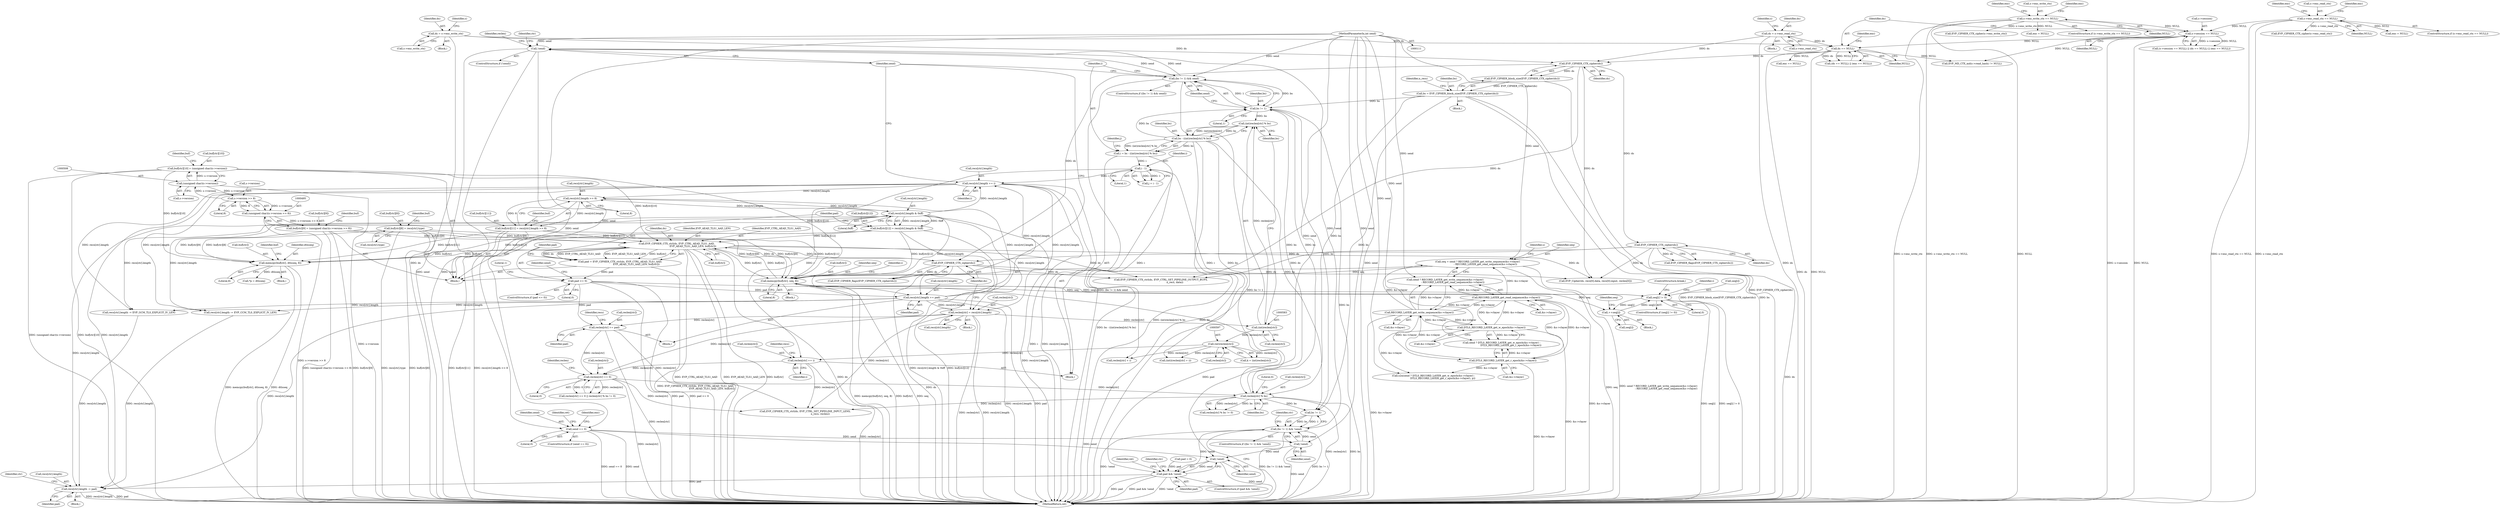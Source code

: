 digraph "0_openssl_4ad93618d26a3ea23d36ad5498ff4f59eff3a4d2_2@API" {
"1000634" [label="(Call,!send)"];
"1000571" [label="(Call,(bs != 1) && send)"];
"1000572" [label="(Call,bs != 1)"];
"1000579" [label="(Call,bs - ((int)reclen[ctr] % bs))"];
"1000581" [label="(Call,(int)reclen[ctr] % bs)"];
"1000582" [label="(Call,(int)reclen[ctr])"];
"1000381" [label="(Call,reclen[ctr] = recs[ctr].length)"];
"1000562" [label="(Call,recs[ctr].length += pad)"];
"1000548" [label="(Call,pad <= 0)"];
"1000538" [label="(Call,pad = EVP_CIPHER_CTX_ctrl(ds, EVP_CTRL_AEAD_TLS1_AAD,\n                                          EVP_AEAD_TLS1_AAD_LEN, buf[ctr]))"];
"1000540" [label="(Call,EVP_CIPHER_CTX_ctrl(ds, EVP_CTRL_AEAD_TLS1_AAD,\n                                          EVP_AEAD_TLS1_AAD_LEN, buf[ctr]))"];
"1000393" [label="(Call,EVP_CIPHER_CTX_cipher(ds))"];
"1000350" [label="(Call,EVP_CIPHER_CTX_cipher(ds))"];
"1000298" [label="(Call,ds == NULL)"];
"1000159" [label="(Call,ds = s->enc_write_ctx)"];
"1000269" [label="(Call,ds = s->enc_read_ctx)"];
"1000292" [label="(Call,s->session == NULL)"];
"1000165" [label="(Call,s->enc_write_ctx == NULL)"];
"1000275" [label="(Call,s->enc_read_ctx == NULL)"];
"1000361" [label="(Call,EVP_CIPHER_CTX_cipher(ds))"];
"1000512" [label="(Call,buf[ctr][11] = recs[ctr].length >> 8)"];
"1000518" [label="(Call,recs[ctr].length >> 8)"];
"1000626" [label="(Call,recs[ctr].length += i)"];
"1000590" [label="(Call,i - 1)"];
"1000577" [label="(Call,i = bs - ((int)reclen[ctr] % bs))"];
"1000531" [label="(Call,recs[ctr].length & 0xff)"];
"1000501" [label="(Call,buf[ctr][10] = (unsigned char)(s->version))"];
"1000507" [label="(Call,(unsigned char)(s->version))"];
"1000496" [label="(Call,s->version >> 8)"];
"1000525" [label="(Call,buf[ctr][12] = recs[ctr].length & 0xff)"];
"1000450" [label="(Call,memcpy(buf[ctr], seq, 8))"];
"1000488" [label="(Call,buf[ctr][9] = (unsigned char)(s->version >> 8))"];
"1000494" [label="(Call,(unsigned char)(s->version >> 8))"];
"1000477" [label="(Call,buf[ctr][8] = recs[ctr].type)"];
"1000471" [label="(Call,seq[i] != 0)"];
"1000466" [label="(Call,++seq[i])"];
"1000398" [label="(Call,seq = send ? RECORD_LAYER_get_write_sequence(&s->rlayer)\n                    : RECORD_LAYER_get_read_sequence(&s->rlayer))"];
"1000115" [label="(MethodParameterIn,int send)"];
"1000402" [label="(Call,RECORD_LAYER_get_write_sequence(&s->rlayer))"];
"1000407" [label="(Call,RECORD_LAYER_get_read_sequence(&s->rlayer))"];
"1000424" [label="(Call,DTLS_RECORD_LAYER_get_w_epoch(&s->rlayer))"];
"1000429" [label="(Call,DTLS_RECORD_LAYER_get_r_epoch(&s->rlayer))"];
"1000442" [label="(Call,memcpy(buf[ctr], dtlsseq, 8))"];
"1000347" [label="(Call,bs = EVP_CIPHER_block_size(EVP_CIPHER_CTX_cipher(ds)))"];
"1000349" [label="(Call,EVP_CIPHER_block_size(EVP_CIPHER_CTX_cipher(ds)))"];
"1000645" [label="(Call,reclen[ctr] % bs)"];
"1000639" [label="(Call,reclen[ctr] == 0)"];
"1000621" [label="(Call,reclen[ctr] += i)"];
"1000596" [label="(Call,(int)reclen[ctr])"];
"1000557" [label="(Call,reclen[ctr] += pad)"];
"1000634" [label="(Call,!send)"];
"1000766" [label="(Call,send == 0)"];
"1000870" [label="(Call,!send)"];
"1000866" [label="(Call,(bs != 1) && !send)"];
"1000910" [label="(Call,pad && !send)"];
"1000925" [label="(Call,recs[ctr].length -= pad)"];
"1000912" [label="(Call,!send)"];
"1000866" [label="(Call,(bs != 1) && !send)"];
"1000568" [label="(Identifier,pad)"];
"1000494" [label="(Call,(unsigned char)(s->version >> 8))"];
"1000297" [label="(Call,(ds == NULL) || (enc == NULL))"];
"1000911" [label="(Identifier,pad)"];
"1000647" [label="(Identifier,reclen)"];
"1000633" [label="(ControlStructure,if (!send))"];
"1000349" [label="(Call,EVP_CIPHER_block_size(EVP_CIPHER_CTX_cipher(ds)))"];
"1000488" [label="(Call,buf[ctr][9] = (unsigned char)(s->version >> 8))"];
"1000931" [label="(Identifier,pad)"];
"1000587" [label="(Identifier,bs)"];
"1000540" [label="(Call,EVP_CIPHER_CTX_ctrl(ds, EVP_CTRL_AEAD_TLS1_AAD,\n                                          EVP_AEAD_TLS1_AAD_LEN, buf[ctr]))"];
"1000575" [label="(Identifier,send)"];
"1000177" [label="(Identifier,enc)"];
"1000115" [label="(MethodParameterIn,int send)"];
"1000524" [label="(Literal,8)"];
"1000509" [label="(Call,s->version)"];
"1000398" [label="(Call,seq = send ? RECORD_LAYER_get_write_sequence(&s->rlayer)\n                    : RECORD_LAYER_get_read_sequence(&s->rlayer))"];
"1000502" [label="(Call,buf[ctr][10])"];
"1000449" [label="(Block,)"];
"1000876" [label="(Identifier,ctr)"];
"1000348" [label="(Identifier,bs)"];
"1000596" [label="(Call,(int)reclen[ctr])"];
"1000354" [label="(Identifier,n_recs)"];
"1000549" [label="(Identifier,pad)"];
"1000556" [label="(Block,)"];
"1000496" [label="(Call,s->version >> 8)"];
"1000838" [label="(Call,recs[ctr].length -= EVP_CCM_TLS_EXPLICIT_IV_LEN)"];
"1000557" [label="(Call,reclen[ctr] += pad)"];
"1000925" [label="(Call,recs[ctr].length -= pad)"];
"1000293" [label="(Call,s->session)"];
"1000382" [label="(Call,reclen[ctr])"];
"1000421" [label="(Call,s2n(send ? DTLS_RECORD_LAYER_get_w_epoch(&s->rlayer) :\n                        DTLS_RECORD_LAYER_get_r_epoch(&s->rlayer), p))"];
"1000645" [label="(Call,reclen[ctr] % bs)"];
"1000867" [label="(Call,bs != 1)"];
"1000472" [label="(Call,seq[i])"];
"1000467" [label="(Call,seq[i])"];
"1000515" [label="(Identifier,buf)"];
"1000489" [label="(Call,buf[ctr][9])"];
"1000277" [label="(Identifier,s)"];
"1000800" [label="(Call,recs[ctr].length -= EVP_GCM_TLS_EXPLICIT_IV_LEN)"];
"1000626" [label="(Call,recs[ctr].length += i)"];
"1000286" [label="(Call,EVP_CIPHER_CTX_cipher(s->enc_read_ctx))"];
"1000402" [label="(Call,RECORD_LAYER_get_write_sequence(&s->rlayer))"];
"1000159" [label="(Call,ds = s->enc_write_ctx)"];
"1000443" [label="(Call,buf[ctr])"];
"1000639" [label="(Call,reclen[ctr] == 0)"];
"1000572" [label="(Call,bs != 1)"];
"1000161" [label="(Call,s->enc_write_ctx)"];
"1000400" [label="(Call,send ? RECORD_LAYER_get_write_sequence(&s->rlayer)\n                    : RECORD_LAYER_get_read_sequence(&s->rlayer))"];
"1000649" [label="(Identifier,bs)"];
"1000643" [label="(Literal,0)"];
"1000425" [label="(Call,&s->rlayer)"];
"1000178" [label="(Call,EVP_CIPHER_CTX_cipher(s->enc_write_ctx))"];
"1000629" [label="(Identifier,recs)"];
"1000392" [label="(Call,EVP_CIPHER_flags(EVP_CIPHER_CTX_cipher(ds)))"];
"1000632" [label="(Identifier,i)"];
"1000719" [label="(Call,EVP_CIPHER_CTX_ctrl(ds, EVP_CTRL_SET_PIPELINE_INPUT_LENS,\n                                       n_recs, reclen))"];
"1000422" [label="(Call,send ? DTLS_RECORD_LAYER_get_w_epoch(&s->rlayer) :\n                        DTLS_RECORD_LAYER_get_r_epoch(&s->rlayer))"];
"1000644" [label="(Call,reclen[ctr] % bs != 0)"];
"1000451" [label="(Call,buf[ctr])"];
"1000385" [label="(Call,recs[ctr].length)"];
"1000768" [label="(Literal,0)"];
"1000912" [label="(Call,!send)"];
"1000592" [label="(Literal,1)"];
"1000926" [label="(Call,recs[ctr].length)"];
"1000473" [label="(Identifier,seq)"];
"1000512" [label="(Call,buf[ctr][11] = recs[ctr].length >> 8)"];
"1000471" [label="(Call,seq[i] != 0)"];
"1000580" [label="(Identifier,bs)"];
"1000394" [label="(Identifier,ds)"];
"1000292" [label="(Call,s->session == NULL)"];
"1000528" [label="(Identifier,buf)"];
"1000491" [label="(Identifier,buf)"];
"1000477" [label="(Call,buf[ctr][8] = recs[ctr].type)"];
"1000539" [label="(Identifier,pad)"];
"1000269" [label="(Call,ds = s->enc_read_ctx)"];
"1000454" [label="(Identifier,seq)"];
"1000635" [label="(Identifier,send)"];
"1000497" [label="(Call,s->version)"];
"1000251" [label="(Block,)"];
"1000350" [label="(Call,EVP_CIPHER_CTX_cipher(ds))"];
"1000302" [label="(Identifier,enc)"];
"1000160" [label="(Identifier,ds)"];
"1000166" [label="(Call,s->enc_write_ctx)"];
"1000360" [label="(Call,EVP_CIPHER_flags(EVP_CIPHER_CTX_cipher(ds)))"];
"1000573" [label="(Identifier,bs)"];
"1000396" [label="(Block,)"];
"1000518" [label="(Call,recs[ctr].length >> 8)"];
"1000500" [label="(Literal,8)"];
"1000129" [label="(Call,pad = 0)"];
"1000167" [label="(Identifier,s)"];
"1000933" [label="(Identifier,ret)"];
"1000634" [label="(Call,!send)"];
"1000870" [label="(Call,!send)"];
"1000501" [label="(Call,buf[ctr][10] = (unsigned char)(s->version))"];
"1000170" [label="(Call,enc = NULL)"];
"1000913" [label="(Identifier,send)"];
"1000300" [label="(Identifier,NULL)"];
"1000579" [label="(Call,bs - ((int)reclen[ctr] % bs))"];
"1000538" [label="(Call,pad = EVP_CIPHER_CTX_ctrl(ds, EVP_CTRL_AEAD_TLS1_AAD,\n                                          EVP_AEAD_TLS1_AAD_LEN, buf[ctr]))"];
"1000291" [label="(Call,(s->session == NULL) || (ds == NULL) || (enc == NULL))"];
"1000455" [label="(Literal,8)"];
"1000483" [label="(Call,recs[ctr].type)"];
"1000447" [label="(Literal,8)"];
"1000598" [label="(Call,reclen[ctr])"];
"1000361" [label="(Call,EVP_CIPHER_CTX_cipher(ds))"];
"1000638" [label="(Call,reclen[ctr] == 0 || reclen[ctr] % bs != 0)"];
"1000591" [label="(Identifier,i)"];
"1000275" [label="(Call,s->enc_read_ctx == NULL)"];
"1000767" [label="(Identifier,send)"];
"1000765" [label="(ControlStructure,if (send == 0))"];
"1000362" [label="(Identifier,ds)"];
"1000846" [label="(Identifier,ret)"];
"1000347" [label="(Call,bs = EVP_CIPHER_block_size(EVP_CIPHER_CTX_cipher(ds)))"];
"1000577" [label="(Call,i = bs - ((int)reclen[ctr] % bs))"];
"1000399" [label="(Identifier,seq)"];
"1000531" [label="(Call,recs[ctr].length & 0xff)"];
"1000424" [label="(Call,DTLS_RECORD_LAYER_get_w_epoch(&s->rlayer))"];
"1000917" [label="(Identifier,ctr)"];
"1000279" [label="(Identifier,NULL)"];
"1000547" [label="(ControlStructure,if (pad <= 0))"];
"1000561" [label="(Identifier,pad)"];
"1000563" [label="(Call,recs[ctr].length)"];
"1000381" [label="(Call,reclen[ctr] = recs[ctr].length)"];
"1000627" [label="(Call,recs[ctr].length)"];
"1000418" [label="(Call,*p = dtlsseq)"];
"1000923" [label="(Identifier,ctr)"];
"1000570" [label="(ControlStructure,if ((bs != 1) && send))"];
"1000582" [label="(Call,(int)reclen[ctr])"];
"1000281" [label="(Identifier,enc)"];
"1000476" [label="(ControlStructure,break;)"];
"1000555" [label="(Identifier,send)"];
"1000407" [label="(Call,RECORD_LAYER_get_read_sequence(&s->rlayer))"];
"1000594" [label="(Call,k = (int)reclen[ctr])"];
"1000442" [label="(Call,memcpy(buf[ctr], dtlsseq, 8))"];
"1000548" [label="(Call,pad <= 0)"];
"1000276" [label="(Call,s->enc_read_ctx)"];
"1000301" [label="(Call,enc == NULL)"];
"1000565" [label="(Identifier,recs)"];
"1000734" [label="(Call,EVP_Cipher(ds, recs[0].data, recs[0].input, reclen[0]))"];
"1000393" [label="(Call,EVP_CIPHER_CTX_cipher(ds))"];
"1000646" [label="(Call,reclen[ctr])"];
"1000558" [label="(Call,reclen[ctr])"];
"1000164" [label="(ControlStructure,if (s->enc_write_ctx == NULL))"];
"1000605" [label="(Call,reclen[ctr] + i)"];
"1000480" [label="(Identifier,buf)"];
"1000299" [label="(Identifier,ds)"];
"1000578" [label="(Identifier,i)"];
"1000403" [label="(Call,&s->rlayer)"];
"1000766" [label="(Call,send == 0)"];
"1000576" [label="(Block,)"];
"1000298" [label="(Call,ds == NULL)"];
"1000526" [label="(Call,buf[ctr][12])"];
"1000541" [label="(Identifier,ds)"];
"1000910" [label="(Call,pad && !send)"];
"1000475" [label="(Literal,0)"];
"1000465" [label="(Block,)"];
"1000588" [label="(Call,j = i - 1)"];
"1000603" [label="(Call,(int)(reclen[ctr] + i))"];
"1000543" [label="(Identifier,EVP_AEAD_TLS1_AAD_LEN)"];
"1000408" [label="(Call,&s->rlayer)"];
"1000430" [label="(Call,&s->rlayer)"];
"1000296" [label="(Identifier,NULL)"];
"1000450" [label="(Call,memcpy(buf[ctr], seq, 8))"];
"1000271" [label="(Call,s->enc_read_ctx)"];
"1000924" [label="(Block,)"];
"1000513" [label="(Call,buf[ctr][11])"];
"1000532" [label="(Call,recs[ctr].length)"];
"1000169" [label="(Identifier,NULL)"];
"1000466" [label="(Call,++seq[i])"];
"1000621" [label="(Call,reclen[ctr] += i)"];
"1000641" [label="(Identifier,reclen)"];
"1000525" [label="(Call,buf[ctr][12] = recs[ctr].length & 0xff)"];
"1000458" [label="(Identifier,i)"];
"1000446" [label="(Identifier,dtlsseq)"];
"1000346" [label="(Block,)"];
"1000429" [label="(Call,DTLS_RECORD_LAYER_get_r_epoch(&s->rlayer))"];
"1000871" [label="(Identifier,send)"];
"1000280" [label="(Call,enc = NULL)"];
"1000574" [label="(Literal,1)"];
"1000379" [label="(Identifier,ctr)"];
"1000553" [label="(Literal,1)"];
"1000550" [label="(Literal,0)"];
"1000544" [label="(Call,buf[ctr])"];
"1000171" [label="(Identifier,enc)"];
"1000581" [label="(Call,(int)reclen[ctr] % bs)"];
"1000584" [label="(Call,reclen[ctr])"];
"1000519" [label="(Call,recs[ctr].length)"];
"1000853" [label="(Call,EVP_MD_CTX_md(s->read_hash) != NULL)"];
"1000270" [label="(Identifier,ds)"];
"1000650" [label="(Literal,0)"];
"1000507" [label="(Call,(unsigned char)(s->version))"];
"1000934" [label="(MethodReturn,int)"];
"1000640" [label="(Call,reclen[ctr])"];
"1000589" [label="(Identifier,j)"];
"1000504" [label="(Identifier,buf)"];
"1000141" [label="(Block,)"];
"1000351" [label="(Identifier,ds)"];
"1000773" [label="(Identifier,enc)"];
"1000542" [label="(Identifier,EVP_CTRL_AEAD_TLS1_AAD)"];
"1000622" [label="(Call,reclen[ctr])"];
"1000562" [label="(Call,recs[ctr].length += pad)"];
"1000470" [label="(ControlStructure,if (seq[i] != 0))"];
"1000909" [label="(ControlStructure,if (pad && !send))"];
"1000464" [label="(Identifier,i)"];
"1000380" [label="(Block,)"];
"1000478" [label="(Call,buf[ctr][8])"];
"1000571" [label="(Call,(bs != 1) && send)"];
"1000625" [label="(Identifier,i)"];
"1000680" [label="(Call,EVP_CIPHER_CTX_ctrl(ds, EVP_CTRL_SET_PIPELINE_OUTPUT_BUFS,\n                                    n_recs, data))"];
"1000865" [label="(ControlStructure,if ((bs != 1) && !send))"];
"1000285" [label="(Identifier,enc)"];
"1000165" [label="(Call,s->enc_write_ctx == NULL)"];
"1000415" [label="(Block,)"];
"1000537" [label="(Literal,0xff)"];
"1000590" [label="(Call,i - 1)"];
"1000274" [label="(ControlStructure,if (s->enc_read_ctx == NULL))"];
"1000414" [label="(Identifier,s)"];
"1000634" -> "1000633"  [label="AST: "];
"1000634" -> "1000635"  [label="CFG: "];
"1000635" -> "1000634"  [label="AST: "];
"1000641" -> "1000634"  [label="CFG: "];
"1000379" -> "1000634"  [label="CFG: "];
"1000634" -> "1000934"  [label="DDG: send"];
"1000634" -> "1000934"  [label="DDG: !send"];
"1000634" -> "1000571"  [label="DDG: send"];
"1000571" -> "1000634"  [label="DDG: send"];
"1000115" -> "1000634"  [label="DDG: send"];
"1000634" -> "1000766"  [label="DDG: send"];
"1000634" -> "1000866"  [label="DDG: !send"];
"1000571" -> "1000570"  [label="AST: "];
"1000571" -> "1000572"  [label="CFG: "];
"1000571" -> "1000575"  [label="CFG: "];
"1000572" -> "1000571"  [label="AST: "];
"1000575" -> "1000571"  [label="AST: "];
"1000578" -> "1000571"  [label="CFG: "];
"1000635" -> "1000571"  [label="CFG: "];
"1000571" -> "1000934"  [label="DDG: (bs != 1) && send"];
"1000571" -> "1000934"  [label="DDG: bs != 1"];
"1000572" -> "1000571"  [label="DDG: bs"];
"1000572" -> "1000571"  [label="DDG: 1"];
"1000115" -> "1000571"  [label="DDG: send"];
"1000572" -> "1000574"  [label="CFG: "];
"1000573" -> "1000572"  [label="AST: "];
"1000574" -> "1000572"  [label="AST: "];
"1000575" -> "1000572"  [label="CFG: "];
"1000572" -> "1000934"  [label="DDG: bs"];
"1000579" -> "1000572"  [label="DDG: bs"];
"1000347" -> "1000572"  [label="DDG: bs"];
"1000645" -> "1000572"  [label="DDG: bs"];
"1000572" -> "1000581"  [label="DDG: bs"];
"1000572" -> "1000645"  [label="DDG: bs"];
"1000572" -> "1000867"  [label="DDG: bs"];
"1000579" -> "1000577"  [label="AST: "];
"1000579" -> "1000581"  [label="CFG: "];
"1000580" -> "1000579"  [label="AST: "];
"1000581" -> "1000579"  [label="AST: "];
"1000577" -> "1000579"  [label="CFG: "];
"1000579" -> "1000934"  [label="DDG: bs"];
"1000579" -> "1000934"  [label="DDG: (int)reclen[ctr] % bs"];
"1000579" -> "1000577"  [label="DDG: bs"];
"1000579" -> "1000577"  [label="DDG: (int)reclen[ctr] % bs"];
"1000581" -> "1000579"  [label="DDG: bs"];
"1000581" -> "1000579"  [label="DDG: (int)reclen[ctr]"];
"1000579" -> "1000645"  [label="DDG: bs"];
"1000579" -> "1000867"  [label="DDG: bs"];
"1000581" -> "1000587"  [label="CFG: "];
"1000582" -> "1000581"  [label="AST: "];
"1000587" -> "1000581"  [label="AST: "];
"1000582" -> "1000581"  [label="DDG: reclen[ctr]"];
"1000582" -> "1000584"  [label="CFG: "];
"1000583" -> "1000582"  [label="AST: "];
"1000584" -> "1000582"  [label="AST: "];
"1000587" -> "1000582"  [label="CFG: "];
"1000381" -> "1000582"  [label="DDG: reclen[ctr]"];
"1000582" -> "1000596"  [label="DDG: reclen[ctr]"];
"1000381" -> "1000380"  [label="AST: "];
"1000381" -> "1000385"  [label="CFG: "];
"1000382" -> "1000381"  [label="AST: "];
"1000385" -> "1000381"  [label="AST: "];
"1000394" -> "1000381"  [label="CFG: "];
"1000381" -> "1000934"  [label="DDG: reclen[ctr]"];
"1000381" -> "1000934"  [label="DDG: recs[ctr].length"];
"1000562" -> "1000381"  [label="DDG: recs[ctr].length"];
"1000626" -> "1000381"  [label="DDG: recs[ctr].length"];
"1000531" -> "1000381"  [label="DDG: recs[ctr].length"];
"1000381" -> "1000557"  [label="DDG: reclen[ctr]"];
"1000381" -> "1000639"  [label="DDG: reclen[ctr]"];
"1000381" -> "1000719"  [label="DDG: reclen[ctr]"];
"1000562" -> "1000556"  [label="AST: "];
"1000562" -> "1000568"  [label="CFG: "];
"1000563" -> "1000562"  [label="AST: "];
"1000568" -> "1000562"  [label="AST: "];
"1000635" -> "1000562"  [label="CFG: "];
"1000562" -> "1000934"  [label="DDG: recs[ctr].length"];
"1000562" -> "1000934"  [label="DDG: pad"];
"1000562" -> "1000518"  [label="DDG: recs[ctr].length"];
"1000548" -> "1000562"  [label="DDG: pad"];
"1000531" -> "1000562"  [label="DDG: recs[ctr].length"];
"1000562" -> "1000626"  [label="DDG: recs[ctr].length"];
"1000562" -> "1000800"  [label="DDG: recs[ctr].length"];
"1000562" -> "1000838"  [label="DDG: recs[ctr].length"];
"1000562" -> "1000925"  [label="DDG: recs[ctr].length"];
"1000548" -> "1000547"  [label="AST: "];
"1000548" -> "1000550"  [label="CFG: "];
"1000549" -> "1000548"  [label="AST: "];
"1000550" -> "1000548"  [label="AST: "];
"1000553" -> "1000548"  [label="CFG: "];
"1000555" -> "1000548"  [label="CFG: "];
"1000548" -> "1000934"  [label="DDG: pad <= 0"];
"1000548" -> "1000934"  [label="DDG: pad"];
"1000538" -> "1000548"  [label="DDG: pad"];
"1000548" -> "1000557"  [label="DDG: pad"];
"1000548" -> "1000910"  [label="DDG: pad"];
"1000538" -> "1000396"  [label="AST: "];
"1000538" -> "1000540"  [label="CFG: "];
"1000539" -> "1000538"  [label="AST: "];
"1000540" -> "1000538"  [label="AST: "];
"1000549" -> "1000538"  [label="CFG: "];
"1000538" -> "1000934"  [label="DDG: EVP_CIPHER_CTX_ctrl(ds, EVP_CTRL_AEAD_TLS1_AAD,\n                                          EVP_AEAD_TLS1_AAD_LEN, buf[ctr])"];
"1000540" -> "1000538"  [label="DDG: ds"];
"1000540" -> "1000538"  [label="DDG: EVP_CTRL_AEAD_TLS1_AAD"];
"1000540" -> "1000538"  [label="DDG: EVP_AEAD_TLS1_AAD_LEN"];
"1000540" -> "1000538"  [label="DDG: buf[ctr]"];
"1000540" -> "1000544"  [label="CFG: "];
"1000541" -> "1000540"  [label="AST: "];
"1000542" -> "1000540"  [label="AST: "];
"1000543" -> "1000540"  [label="AST: "];
"1000544" -> "1000540"  [label="AST: "];
"1000540" -> "1000934"  [label="DDG: EVP_CTRL_AEAD_TLS1_AAD"];
"1000540" -> "1000934"  [label="DDG: EVP_AEAD_TLS1_AAD_LEN"];
"1000540" -> "1000934"  [label="DDG: buf[ctr]"];
"1000540" -> "1000934"  [label="DDG: ds"];
"1000540" -> "1000393"  [label="DDG: ds"];
"1000540" -> "1000442"  [label="DDG: buf[ctr]"];
"1000540" -> "1000450"  [label="DDG: buf[ctr]"];
"1000393" -> "1000540"  [label="DDG: ds"];
"1000512" -> "1000540"  [label="DDG: buf[ctr][11]"];
"1000501" -> "1000540"  [label="DDG: buf[ctr][10]"];
"1000525" -> "1000540"  [label="DDG: buf[ctr][12]"];
"1000450" -> "1000540"  [label="DDG: buf[ctr]"];
"1000477" -> "1000540"  [label="DDG: buf[ctr][8]"];
"1000442" -> "1000540"  [label="DDG: buf[ctr]"];
"1000488" -> "1000540"  [label="DDG: buf[ctr][9]"];
"1000540" -> "1000680"  [label="DDG: ds"];
"1000540" -> "1000734"  [label="DDG: ds"];
"1000393" -> "1000392"  [label="AST: "];
"1000393" -> "1000394"  [label="CFG: "];
"1000394" -> "1000393"  [label="AST: "];
"1000392" -> "1000393"  [label="CFG: "];
"1000393" -> "1000934"  [label="DDG: ds"];
"1000393" -> "1000392"  [label="DDG: ds"];
"1000350" -> "1000393"  [label="DDG: ds"];
"1000361" -> "1000393"  [label="DDG: ds"];
"1000393" -> "1000680"  [label="DDG: ds"];
"1000393" -> "1000734"  [label="DDG: ds"];
"1000350" -> "1000349"  [label="AST: "];
"1000350" -> "1000351"  [label="CFG: "];
"1000351" -> "1000350"  [label="AST: "];
"1000349" -> "1000350"  [label="CFG: "];
"1000350" -> "1000349"  [label="DDG: ds"];
"1000298" -> "1000350"  [label="DDG: ds"];
"1000159" -> "1000350"  [label="DDG: ds"];
"1000269" -> "1000350"  [label="DDG: ds"];
"1000350" -> "1000361"  [label="DDG: ds"];
"1000350" -> "1000680"  [label="DDG: ds"];
"1000350" -> "1000734"  [label="DDG: ds"];
"1000298" -> "1000297"  [label="AST: "];
"1000298" -> "1000300"  [label="CFG: "];
"1000299" -> "1000298"  [label="AST: "];
"1000300" -> "1000298"  [label="AST: "];
"1000302" -> "1000298"  [label="CFG: "];
"1000297" -> "1000298"  [label="CFG: "];
"1000298" -> "1000934"  [label="DDG: ds"];
"1000298" -> "1000934"  [label="DDG: NULL"];
"1000298" -> "1000297"  [label="DDG: ds"];
"1000298" -> "1000297"  [label="DDG: NULL"];
"1000159" -> "1000298"  [label="DDG: ds"];
"1000269" -> "1000298"  [label="DDG: ds"];
"1000292" -> "1000298"  [label="DDG: NULL"];
"1000298" -> "1000301"  [label="DDG: NULL"];
"1000298" -> "1000853"  [label="DDG: NULL"];
"1000159" -> "1000141"  [label="AST: "];
"1000159" -> "1000161"  [label="CFG: "];
"1000160" -> "1000159"  [label="AST: "];
"1000161" -> "1000159"  [label="AST: "];
"1000167" -> "1000159"  [label="CFG: "];
"1000159" -> "1000934"  [label="DDG: ds"];
"1000269" -> "1000251"  [label="AST: "];
"1000269" -> "1000271"  [label="CFG: "];
"1000270" -> "1000269"  [label="AST: "];
"1000271" -> "1000269"  [label="AST: "];
"1000277" -> "1000269"  [label="CFG: "];
"1000269" -> "1000934"  [label="DDG: ds"];
"1000292" -> "1000291"  [label="AST: "];
"1000292" -> "1000296"  [label="CFG: "];
"1000293" -> "1000292"  [label="AST: "];
"1000296" -> "1000292"  [label="AST: "];
"1000299" -> "1000292"  [label="CFG: "];
"1000291" -> "1000292"  [label="CFG: "];
"1000292" -> "1000934"  [label="DDG: s->session"];
"1000292" -> "1000934"  [label="DDG: NULL"];
"1000292" -> "1000291"  [label="DDG: s->session"];
"1000292" -> "1000291"  [label="DDG: NULL"];
"1000165" -> "1000292"  [label="DDG: NULL"];
"1000275" -> "1000292"  [label="DDG: NULL"];
"1000292" -> "1000853"  [label="DDG: NULL"];
"1000165" -> "1000164"  [label="AST: "];
"1000165" -> "1000169"  [label="CFG: "];
"1000166" -> "1000165"  [label="AST: "];
"1000169" -> "1000165"  [label="AST: "];
"1000171" -> "1000165"  [label="CFG: "];
"1000177" -> "1000165"  [label="CFG: "];
"1000165" -> "1000934"  [label="DDG: NULL"];
"1000165" -> "1000934"  [label="DDG: s->enc_write_ctx"];
"1000165" -> "1000934"  [label="DDG: s->enc_write_ctx == NULL"];
"1000165" -> "1000170"  [label="DDG: NULL"];
"1000165" -> "1000178"  [label="DDG: s->enc_write_ctx"];
"1000275" -> "1000274"  [label="AST: "];
"1000275" -> "1000279"  [label="CFG: "];
"1000276" -> "1000275"  [label="AST: "];
"1000279" -> "1000275"  [label="AST: "];
"1000281" -> "1000275"  [label="CFG: "];
"1000285" -> "1000275"  [label="CFG: "];
"1000275" -> "1000934"  [label="DDG: s->enc_read_ctx == NULL"];
"1000275" -> "1000934"  [label="DDG: s->enc_read_ctx"];
"1000275" -> "1000280"  [label="DDG: NULL"];
"1000275" -> "1000286"  [label="DDG: s->enc_read_ctx"];
"1000361" -> "1000360"  [label="AST: "];
"1000361" -> "1000362"  [label="CFG: "];
"1000362" -> "1000361"  [label="AST: "];
"1000360" -> "1000361"  [label="CFG: "];
"1000361" -> "1000934"  [label="DDG: ds"];
"1000361" -> "1000360"  [label="DDG: ds"];
"1000361" -> "1000680"  [label="DDG: ds"];
"1000361" -> "1000734"  [label="DDG: ds"];
"1000512" -> "1000396"  [label="AST: "];
"1000512" -> "1000518"  [label="CFG: "];
"1000513" -> "1000512"  [label="AST: "];
"1000518" -> "1000512"  [label="AST: "];
"1000528" -> "1000512"  [label="CFG: "];
"1000512" -> "1000934"  [label="DDG: buf[ctr][11]"];
"1000512" -> "1000934"  [label="DDG: recs[ctr].length >> 8"];
"1000512" -> "1000442"  [label="DDG: buf[ctr][11]"];
"1000512" -> "1000450"  [label="DDG: buf[ctr][11]"];
"1000518" -> "1000512"  [label="DDG: recs[ctr].length"];
"1000518" -> "1000512"  [label="DDG: 8"];
"1000518" -> "1000524"  [label="CFG: "];
"1000519" -> "1000518"  [label="AST: "];
"1000524" -> "1000518"  [label="AST: "];
"1000626" -> "1000518"  [label="DDG: recs[ctr].length"];
"1000531" -> "1000518"  [label="DDG: recs[ctr].length"];
"1000518" -> "1000531"  [label="DDG: recs[ctr].length"];
"1000626" -> "1000576"  [label="AST: "];
"1000626" -> "1000632"  [label="CFG: "];
"1000627" -> "1000626"  [label="AST: "];
"1000632" -> "1000626"  [label="AST: "];
"1000635" -> "1000626"  [label="CFG: "];
"1000626" -> "1000934"  [label="DDG: i"];
"1000626" -> "1000934"  [label="DDG: recs[ctr].length"];
"1000590" -> "1000626"  [label="DDG: i"];
"1000531" -> "1000626"  [label="DDG: recs[ctr].length"];
"1000626" -> "1000800"  [label="DDG: recs[ctr].length"];
"1000626" -> "1000838"  [label="DDG: recs[ctr].length"];
"1000626" -> "1000925"  [label="DDG: recs[ctr].length"];
"1000590" -> "1000588"  [label="AST: "];
"1000590" -> "1000592"  [label="CFG: "];
"1000591" -> "1000590"  [label="AST: "];
"1000592" -> "1000590"  [label="AST: "];
"1000588" -> "1000590"  [label="CFG: "];
"1000590" -> "1000588"  [label="DDG: i"];
"1000590" -> "1000588"  [label="DDG: 1"];
"1000577" -> "1000590"  [label="DDG: i"];
"1000590" -> "1000603"  [label="DDG: i"];
"1000590" -> "1000605"  [label="DDG: i"];
"1000590" -> "1000621"  [label="DDG: i"];
"1000577" -> "1000576"  [label="AST: "];
"1000578" -> "1000577"  [label="AST: "];
"1000589" -> "1000577"  [label="CFG: "];
"1000577" -> "1000934"  [label="DDG: bs - ((int)reclen[ctr] % bs)"];
"1000531" -> "1000525"  [label="AST: "];
"1000531" -> "1000537"  [label="CFG: "];
"1000532" -> "1000531"  [label="AST: "];
"1000537" -> "1000531"  [label="AST: "];
"1000525" -> "1000531"  [label="CFG: "];
"1000531" -> "1000934"  [label="DDG: recs[ctr].length"];
"1000531" -> "1000525"  [label="DDG: recs[ctr].length"];
"1000531" -> "1000525"  [label="DDG: 0xff"];
"1000531" -> "1000800"  [label="DDG: recs[ctr].length"];
"1000531" -> "1000838"  [label="DDG: recs[ctr].length"];
"1000531" -> "1000925"  [label="DDG: recs[ctr].length"];
"1000501" -> "1000396"  [label="AST: "];
"1000501" -> "1000507"  [label="CFG: "];
"1000502" -> "1000501"  [label="AST: "];
"1000507" -> "1000501"  [label="AST: "];
"1000515" -> "1000501"  [label="CFG: "];
"1000501" -> "1000934"  [label="DDG: (unsigned char)(s->version)"];
"1000501" -> "1000934"  [label="DDG: buf[ctr][10]"];
"1000501" -> "1000442"  [label="DDG: buf[ctr][10]"];
"1000501" -> "1000450"  [label="DDG: buf[ctr][10]"];
"1000507" -> "1000501"  [label="DDG: s->version"];
"1000507" -> "1000509"  [label="CFG: "];
"1000508" -> "1000507"  [label="AST: "];
"1000509" -> "1000507"  [label="AST: "];
"1000507" -> "1000934"  [label="DDG: s->version"];
"1000507" -> "1000496"  [label="DDG: s->version"];
"1000496" -> "1000507"  [label="DDG: s->version"];
"1000496" -> "1000494"  [label="AST: "];
"1000496" -> "1000500"  [label="CFG: "];
"1000497" -> "1000496"  [label="AST: "];
"1000500" -> "1000496"  [label="AST: "];
"1000494" -> "1000496"  [label="CFG: "];
"1000496" -> "1000494"  [label="DDG: s->version"];
"1000496" -> "1000494"  [label="DDG: 8"];
"1000525" -> "1000396"  [label="AST: "];
"1000526" -> "1000525"  [label="AST: "];
"1000539" -> "1000525"  [label="CFG: "];
"1000525" -> "1000934"  [label="DDG: recs[ctr].length & 0xff"];
"1000525" -> "1000934"  [label="DDG: buf[ctr][12]"];
"1000525" -> "1000442"  [label="DDG: buf[ctr][12]"];
"1000525" -> "1000450"  [label="DDG: buf[ctr][12]"];
"1000450" -> "1000449"  [label="AST: "];
"1000450" -> "1000455"  [label="CFG: "];
"1000451" -> "1000450"  [label="AST: "];
"1000454" -> "1000450"  [label="AST: "];
"1000455" -> "1000450"  [label="AST: "];
"1000458" -> "1000450"  [label="CFG: "];
"1000450" -> "1000934"  [label="DDG: memcpy(buf[ctr], seq, 8)"];
"1000450" -> "1000934"  [label="DDG: buf[ctr]"];
"1000450" -> "1000934"  [label="DDG: seq"];
"1000488" -> "1000450"  [label="DDG: buf[ctr][9]"];
"1000477" -> "1000450"  [label="DDG: buf[ctr][8]"];
"1000471" -> "1000450"  [label="DDG: seq[i]"];
"1000398" -> "1000450"  [label="DDG: seq"];
"1000450" -> "1000466"  [label="DDG: seq"];
"1000450" -> "1000471"  [label="DDG: seq"];
"1000488" -> "1000396"  [label="AST: "];
"1000488" -> "1000494"  [label="CFG: "];
"1000489" -> "1000488"  [label="AST: "];
"1000494" -> "1000488"  [label="AST: "];
"1000504" -> "1000488"  [label="CFG: "];
"1000488" -> "1000934"  [label="DDG: buf[ctr][9]"];
"1000488" -> "1000934"  [label="DDG: (unsigned char)(s->version >> 8)"];
"1000488" -> "1000442"  [label="DDG: buf[ctr][9]"];
"1000494" -> "1000488"  [label="DDG: s->version >> 8"];
"1000495" -> "1000494"  [label="AST: "];
"1000494" -> "1000934"  [label="DDG: s->version >> 8"];
"1000477" -> "1000396"  [label="AST: "];
"1000477" -> "1000483"  [label="CFG: "];
"1000478" -> "1000477"  [label="AST: "];
"1000483" -> "1000477"  [label="AST: "];
"1000491" -> "1000477"  [label="CFG: "];
"1000477" -> "1000934"  [label="DDG: recs[ctr].type"];
"1000477" -> "1000934"  [label="DDG: buf[ctr][8]"];
"1000477" -> "1000442"  [label="DDG: buf[ctr][8]"];
"1000471" -> "1000470"  [label="AST: "];
"1000471" -> "1000475"  [label="CFG: "];
"1000472" -> "1000471"  [label="AST: "];
"1000475" -> "1000471"  [label="AST: "];
"1000476" -> "1000471"  [label="CFG: "];
"1000464" -> "1000471"  [label="CFG: "];
"1000471" -> "1000934"  [label="DDG: seq[i]"];
"1000471" -> "1000934"  [label="DDG: seq[i] != 0"];
"1000471" -> "1000466"  [label="DDG: seq[i]"];
"1000466" -> "1000471"  [label="DDG: seq[i]"];
"1000466" -> "1000465"  [label="AST: "];
"1000466" -> "1000467"  [label="CFG: "];
"1000467" -> "1000466"  [label="AST: "];
"1000473" -> "1000466"  [label="CFG: "];
"1000398" -> "1000396"  [label="AST: "];
"1000398" -> "1000400"  [label="CFG: "];
"1000399" -> "1000398"  [label="AST: "];
"1000400" -> "1000398"  [label="AST: "];
"1000414" -> "1000398"  [label="CFG: "];
"1000398" -> "1000934"  [label="DDG: send ? RECORD_LAYER_get_write_sequence(&s->rlayer)\n                    : RECORD_LAYER_get_read_sequence(&s->rlayer)"];
"1000398" -> "1000934"  [label="DDG: seq"];
"1000115" -> "1000398"  [label="DDG: send"];
"1000402" -> "1000398"  [label="DDG: &s->rlayer"];
"1000407" -> "1000398"  [label="DDG: &s->rlayer"];
"1000115" -> "1000111"  [label="AST: "];
"1000115" -> "1000934"  [label="DDG: send"];
"1000115" -> "1000400"  [label="DDG: send"];
"1000115" -> "1000421"  [label="DDG: send"];
"1000115" -> "1000422"  [label="DDG: send"];
"1000115" -> "1000766"  [label="DDG: send"];
"1000115" -> "1000870"  [label="DDG: send"];
"1000115" -> "1000912"  [label="DDG: send"];
"1000402" -> "1000400"  [label="AST: "];
"1000402" -> "1000403"  [label="CFG: "];
"1000403" -> "1000402"  [label="AST: "];
"1000400" -> "1000402"  [label="CFG: "];
"1000402" -> "1000934"  [label="DDG: &s->rlayer"];
"1000402" -> "1000400"  [label="DDG: &s->rlayer"];
"1000407" -> "1000402"  [label="DDG: &s->rlayer"];
"1000424" -> "1000402"  [label="DDG: &s->rlayer"];
"1000429" -> "1000402"  [label="DDG: &s->rlayer"];
"1000402" -> "1000407"  [label="DDG: &s->rlayer"];
"1000402" -> "1000424"  [label="DDG: &s->rlayer"];
"1000402" -> "1000429"  [label="DDG: &s->rlayer"];
"1000407" -> "1000400"  [label="AST: "];
"1000407" -> "1000408"  [label="CFG: "];
"1000408" -> "1000407"  [label="AST: "];
"1000400" -> "1000407"  [label="CFG: "];
"1000407" -> "1000934"  [label="DDG: &s->rlayer"];
"1000407" -> "1000400"  [label="DDG: &s->rlayer"];
"1000424" -> "1000407"  [label="DDG: &s->rlayer"];
"1000429" -> "1000407"  [label="DDG: &s->rlayer"];
"1000407" -> "1000424"  [label="DDG: &s->rlayer"];
"1000407" -> "1000429"  [label="DDG: &s->rlayer"];
"1000424" -> "1000422"  [label="AST: "];
"1000424" -> "1000425"  [label="CFG: "];
"1000425" -> "1000424"  [label="AST: "];
"1000422" -> "1000424"  [label="CFG: "];
"1000424" -> "1000934"  [label="DDG: &s->rlayer"];
"1000424" -> "1000421"  [label="DDG: &s->rlayer"];
"1000424" -> "1000422"  [label="DDG: &s->rlayer"];
"1000429" -> "1000422"  [label="AST: "];
"1000429" -> "1000430"  [label="CFG: "];
"1000430" -> "1000429"  [label="AST: "];
"1000422" -> "1000429"  [label="CFG: "];
"1000429" -> "1000934"  [label="DDG: &s->rlayer"];
"1000429" -> "1000421"  [label="DDG: &s->rlayer"];
"1000429" -> "1000422"  [label="DDG: &s->rlayer"];
"1000442" -> "1000415"  [label="AST: "];
"1000442" -> "1000447"  [label="CFG: "];
"1000443" -> "1000442"  [label="AST: "];
"1000446" -> "1000442"  [label="AST: "];
"1000447" -> "1000442"  [label="AST: "];
"1000480" -> "1000442"  [label="CFG: "];
"1000442" -> "1000934"  [label="DDG: memcpy(buf[ctr], dtlsseq, 8)"];
"1000442" -> "1000934"  [label="DDG: dtlsseq"];
"1000442" -> "1000418"  [label="DDG: dtlsseq"];
"1000347" -> "1000346"  [label="AST: "];
"1000347" -> "1000349"  [label="CFG: "];
"1000348" -> "1000347"  [label="AST: "];
"1000349" -> "1000347"  [label="AST: "];
"1000354" -> "1000347"  [label="CFG: "];
"1000347" -> "1000934"  [label="DDG: EVP_CIPHER_block_size(EVP_CIPHER_CTX_cipher(ds))"];
"1000347" -> "1000934"  [label="DDG: bs"];
"1000349" -> "1000347"  [label="DDG: EVP_CIPHER_CTX_cipher(ds)"];
"1000347" -> "1000645"  [label="DDG: bs"];
"1000347" -> "1000867"  [label="DDG: bs"];
"1000349" -> "1000934"  [label="DDG: EVP_CIPHER_CTX_cipher(ds)"];
"1000645" -> "1000644"  [label="AST: "];
"1000645" -> "1000649"  [label="CFG: "];
"1000646" -> "1000645"  [label="AST: "];
"1000649" -> "1000645"  [label="AST: "];
"1000650" -> "1000645"  [label="CFG: "];
"1000645" -> "1000934"  [label="DDG: reclen[ctr]"];
"1000645" -> "1000934"  [label="DDG: bs"];
"1000645" -> "1000644"  [label="DDG: reclen[ctr]"];
"1000645" -> "1000644"  [label="DDG: bs"];
"1000639" -> "1000645"  [label="DDG: reclen[ctr]"];
"1000645" -> "1000719"  [label="DDG: reclen[ctr]"];
"1000645" -> "1000867"  [label="DDG: bs"];
"1000639" -> "1000638"  [label="AST: "];
"1000639" -> "1000643"  [label="CFG: "];
"1000640" -> "1000639"  [label="AST: "];
"1000643" -> "1000639"  [label="AST: "];
"1000647" -> "1000639"  [label="CFG: "];
"1000638" -> "1000639"  [label="CFG: "];
"1000639" -> "1000934"  [label="DDG: reclen[ctr]"];
"1000639" -> "1000638"  [label="DDG: reclen[ctr]"];
"1000639" -> "1000638"  [label="DDG: 0"];
"1000621" -> "1000639"  [label="DDG: reclen[ctr]"];
"1000557" -> "1000639"  [label="DDG: reclen[ctr]"];
"1000639" -> "1000719"  [label="DDG: reclen[ctr]"];
"1000621" -> "1000576"  [label="AST: "];
"1000621" -> "1000625"  [label="CFG: "];
"1000622" -> "1000621"  [label="AST: "];
"1000625" -> "1000621"  [label="AST: "];
"1000629" -> "1000621"  [label="CFG: "];
"1000621" -> "1000934"  [label="DDG: reclen[ctr]"];
"1000596" -> "1000621"  [label="DDG: reclen[ctr]"];
"1000621" -> "1000719"  [label="DDG: reclen[ctr]"];
"1000596" -> "1000594"  [label="AST: "];
"1000596" -> "1000598"  [label="CFG: "];
"1000597" -> "1000596"  [label="AST: "];
"1000598" -> "1000596"  [label="AST: "];
"1000594" -> "1000596"  [label="CFG: "];
"1000596" -> "1000594"  [label="DDG: reclen[ctr]"];
"1000596" -> "1000603"  [label="DDG: reclen[ctr]"];
"1000596" -> "1000605"  [label="DDG: reclen[ctr]"];
"1000557" -> "1000556"  [label="AST: "];
"1000557" -> "1000561"  [label="CFG: "];
"1000558" -> "1000557"  [label="AST: "];
"1000561" -> "1000557"  [label="AST: "];
"1000565" -> "1000557"  [label="CFG: "];
"1000557" -> "1000934"  [label="DDG: reclen[ctr]"];
"1000557" -> "1000719"  [label="DDG: reclen[ctr]"];
"1000766" -> "1000765"  [label="AST: "];
"1000766" -> "1000768"  [label="CFG: "];
"1000767" -> "1000766"  [label="AST: "];
"1000768" -> "1000766"  [label="AST: "];
"1000773" -> "1000766"  [label="CFG: "];
"1000846" -> "1000766"  [label="CFG: "];
"1000766" -> "1000934"  [label="DDG: send"];
"1000766" -> "1000934"  [label="DDG: send == 0"];
"1000766" -> "1000870"  [label="DDG: send"];
"1000766" -> "1000912"  [label="DDG: send"];
"1000870" -> "1000866"  [label="AST: "];
"1000870" -> "1000871"  [label="CFG: "];
"1000871" -> "1000870"  [label="AST: "];
"1000866" -> "1000870"  [label="CFG: "];
"1000870" -> "1000934"  [label="DDG: send"];
"1000870" -> "1000866"  [label="DDG: send"];
"1000870" -> "1000912"  [label="DDG: send"];
"1000866" -> "1000865"  [label="AST: "];
"1000866" -> "1000867"  [label="CFG: "];
"1000867" -> "1000866"  [label="AST: "];
"1000876" -> "1000866"  [label="CFG: "];
"1000911" -> "1000866"  [label="CFG: "];
"1000866" -> "1000934"  [label="DDG: (bs != 1) && !send"];
"1000866" -> "1000934"  [label="DDG: bs != 1"];
"1000866" -> "1000934"  [label="DDG: !send"];
"1000867" -> "1000866"  [label="DDG: bs"];
"1000867" -> "1000866"  [label="DDG: 1"];
"1000866" -> "1000910"  [label="DDG: !send"];
"1000910" -> "1000909"  [label="AST: "];
"1000910" -> "1000911"  [label="CFG: "];
"1000910" -> "1000912"  [label="CFG: "];
"1000911" -> "1000910"  [label="AST: "];
"1000912" -> "1000910"  [label="AST: "];
"1000917" -> "1000910"  [label="CFG: "];
"1000933" -> "1000910"  [label="CFG: "];
"1000910" -> "1000934"  [label="DDG: pad"];
"1000910" -> "1000934"  [label="DDG: pad && !send"];
"1000910" -> "1000934"  [label="DDG: !send"];
"1000129" -> "1000910"  [label="DDG: pad"];
"1000912" -> "1000910"  [label="DDG: send"];
"1000910" -> "1000925"  [label="DDG: pad"];
"1000925" -> "1000924"  [label="AST: "];
"1000925" -> "1000931"  [label="CFG: "];
"1000926" -> "1000925"  [label="AST: "];
"1000931" -> "1000925"  [label="AST: "];
"1000923" -> "1000925"  [label="CFG: "];
"1000925" -> "1000934"  [label="DDG: recs[ctr].length"];
"1000925" -> "1000934"  [label="DDG: pad"];
"1000838" -> "1000925"  [label="DDG: recs[ctr].length"];
"1000800" -> "1000925"  [label="DDG: recs[ctr].length"];
"1000912" -> "1000913"  [label="CFG: "];
"1000913" -> "1000912"  [label="AST: "];
"1000912" -> "1000934"  [label="DDG: send"];
}

